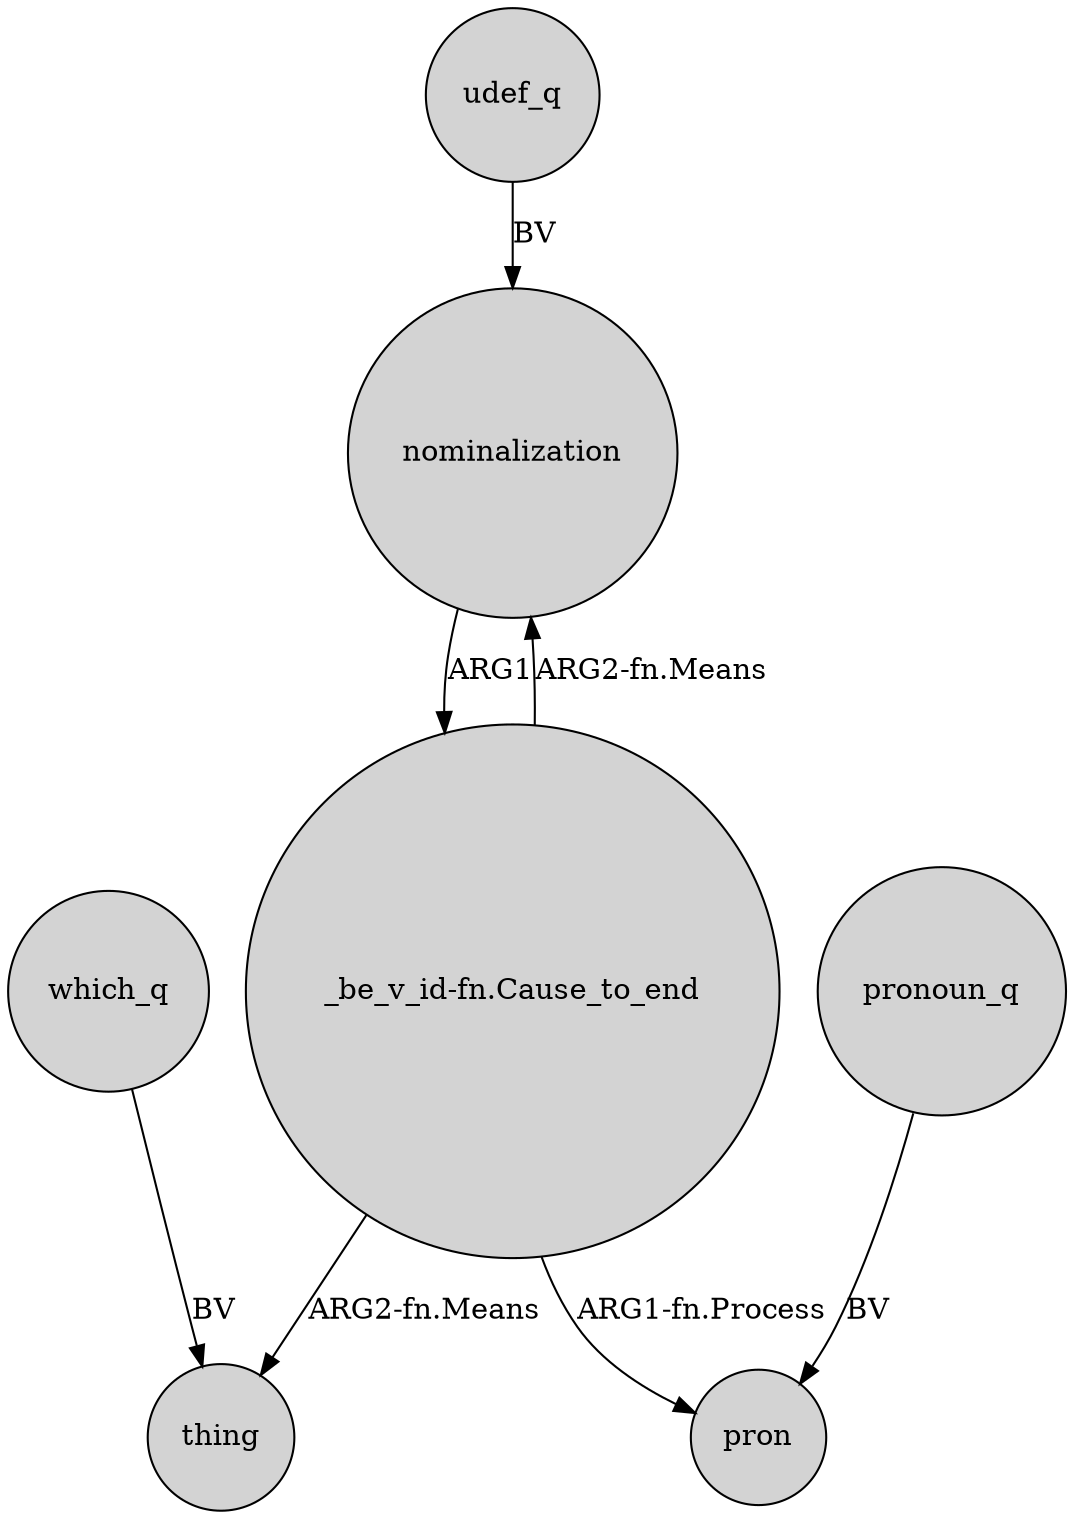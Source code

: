 digraph {
	node [shape=circle style=filled]
	nominalization -> "_be_v_id-fn.Cause_to_end" [label=ARG1]
	"_be_v_id-fn.Cause_to_end" -> nominalization [label="ARG2-fn.Means"]
	which_q -> thing [label=BV]
	"_be_v_id-fn.Cause_to_end" -> thing [label="ARG2-fn.Means"]
	pronoun_q -> pron [label=BV]
	"_be_v_id-fn.Cause_to_end" -> pron [label="ARG1-fn.Process"]
	udef_q -> nominalization [label=BV]
}
